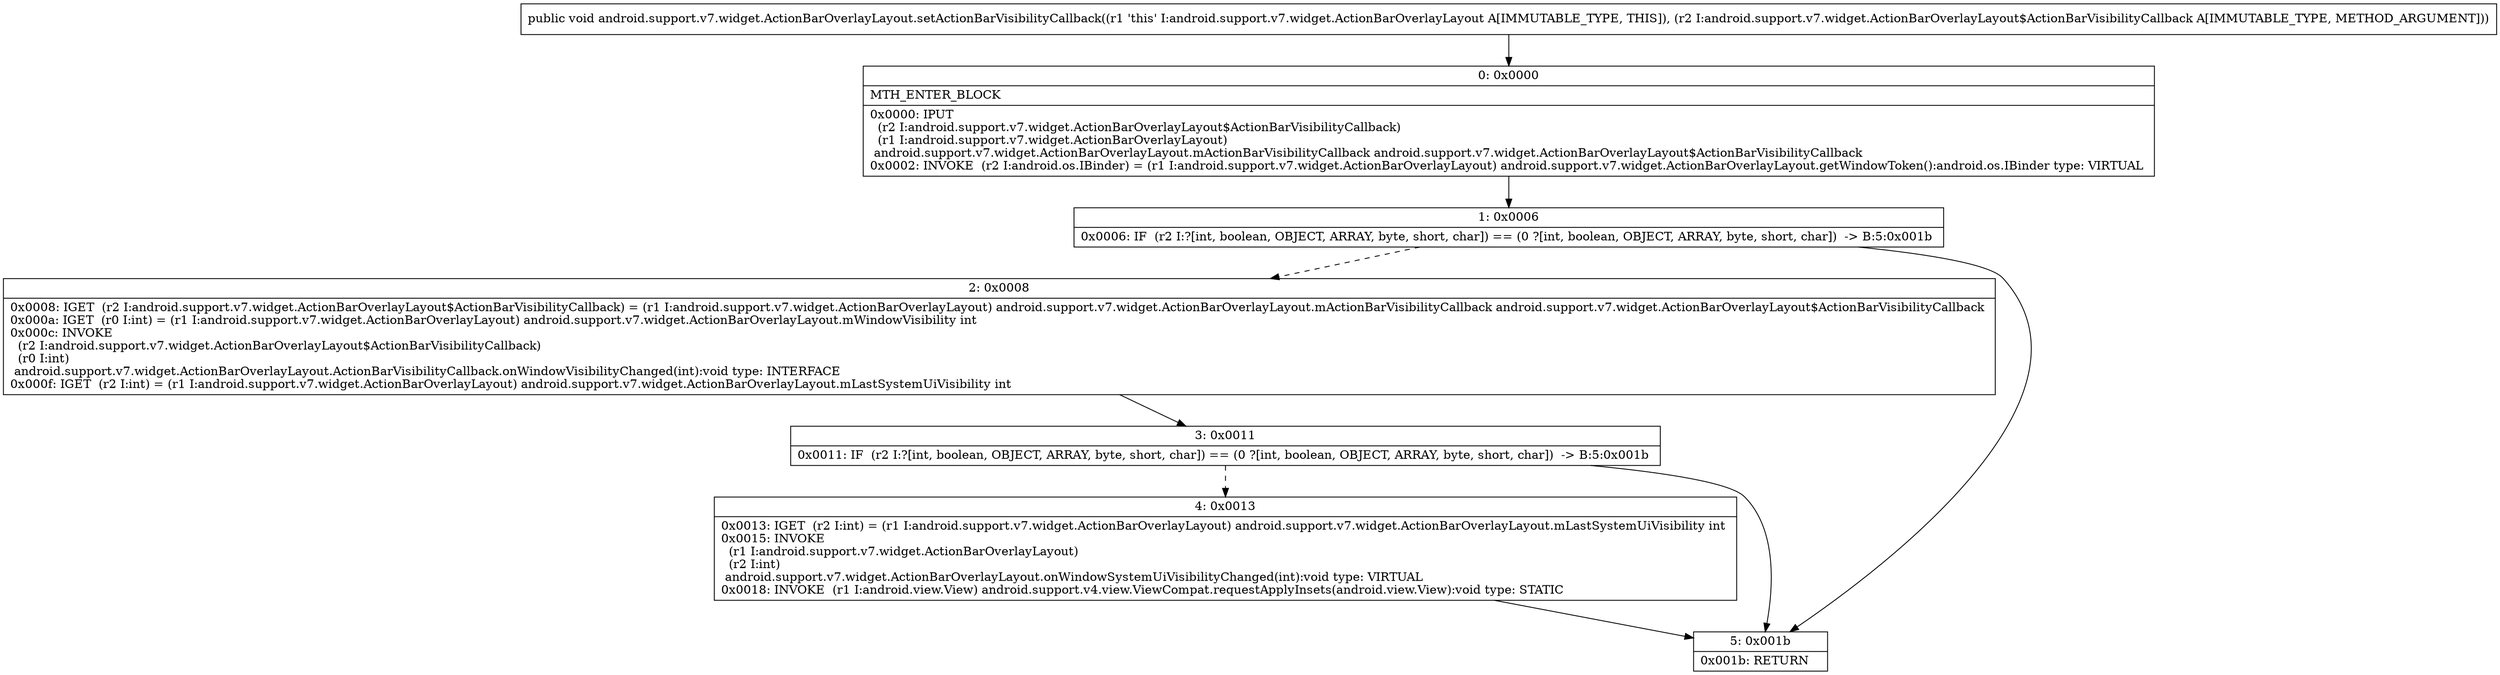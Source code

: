 digraph "CFG forandroid.support.v7.widget.ActionBarOverlayLayout.setActionBarVisibilityCallback(Landroid\/support\/v7\/widget\/ActionBarOverlayLayout$ActionBarVisibilityCallback;)V" {
Node_0 [shape=record,label="{0\:\ 0x0000|MTH_ENTER_BLOCK\l|0x0000: IPUT  \l  (r2 I:android.support.v7.widget.ActionBarOverlayLayout$ActionBarVisibilityCallback)\l  (r1 I:android.support.v7.widget.ActionBarOverlayLayout)\l android.support.v7.widget.ActionBarOverlayLayout.mActionBarVisibilityCallback android.support.v7.widget.ActionBarOverlayLayout$ActionBarVisibilityCallback \l0x0002: INVOKE  (r2 I:android.os.IBinder) = (r1 I:android.support.v7.widget.ActionBarOverlayLayout) android.support.v7.widget.ActionBarOverlayLayout.getWindowToken():android.os.IBinder type: VIRTUAL \l}"];
Node_1 [shape=record,label="{1\:\ 0x0006|0x0006: IF  (r2 I:?[int, boolean, OBJECT, ARRAY, byte, short, char]) == (0 ?[int, boolean, OBJECT, ARRAY, byte, short, char])  \-\> B:5:0x001b \l}"];
Node_2 [shape=record,label="{2\:\ 0x0008|0x0008: IGET  (r2 I:android.support.v7.widget.ActionBarOverlayLayout$ActionBarVisibilityCallback) = (r1 I:android.support.v7.widget.ActionBarOverlayLayout) android.support.v7.widget.ActionBarOverlayLayout.mActionBarVisibilityCallback android.support.v7.widget.ActionBarOverlayLayout$ActionBarVisibilityCallback \l0x000a: IGET  (r0 I:int) = (r1 I:android.support.v7.widget.ActionBarOverlayLayout) android.support.v7.widget.ActionBarOverlayLayout.mWindowVisibility int \l0x000c: INVOKE  \l  (r2 I:android.support.v7.widget.ActionBarOverlayLayout$ActionBarVisibilityCallback)\l  (r0 I:int)\l android.support.v7.widget.ActionBarOverlayLayout.ActionBarVisibilityCallback.onWindowVisibilityChanged(int):void type: INTERFACE \l0x000f: IGET  (r2 I:int) = (r1 I:android.support.v7.widget.ActionBarOverlayLayout) android.support.v7.widget.ActionBarOverlayLayout.mLastSystemUiVisibility int \l}"];
Node_3 [shape=record,label="{3\:\ 0x0011|0x0011: IF  (r2 I:?[int, boolean, OBJECT, ARRAY, byte, short, char]) == (0 ?[int, boolean, OBJECT, ARRAY, byte, short, char])  \-\> B:5:0x001b \l}"];
Node_4 [shape=record,label="{4\:\ 0x0013|0x0013: IGET  (r2 I:int) = (r1 I:android.support.v7.widget.ActionBarOverlayLayout) android.support.v7.widget.ActionBarOverlayLayout.mLastSystemUiVisibility int \l0x0015: INVOKE  \l  (r1 I:android.support.v7.widget.ActionBarOverlayLayout)\l  (r2 I:int)\l android.support.v7.widget.ActionBarOverlayLayout.onWindowSystemUiVisibilityChanged(int):void type: VIRTUAL \l0x0018: INVOKE  (r1 I:android.view.View) android.support.v4.view.ViewCompat.requestApplyInsets(android.view.View):void type: STATIC \l}"];
Node_5 [shape=record,label="{5\:\ 0x001b|0x001b: RETURN   \l}"];
MethodNode[shape=record,label="{public void android.support.v7.widget.ActionBarOverlayLayout.setActionBarVisibilityCallback((r1 'this' I:android.support.v7.widget.ActionBarOverlayLayout A[IMMUTABLE_TYPE, THIS]), (r2 I:android.support.v7.widget.ActionBarOverlayLayout$ActionBarVisibilityCallback A[IMMUTABLE_TYPE, METHOD_ARGUMENT])) }"];
MethodNode -> Node_0;
Node_0 -> Node_1;
Node_1 -> Node_2[style=dashed];
Node_1 -> Node_5;
Node_2 -> Node_3;
Node_3 -> Node_4[style=dashed];
Node_3 -> Node_5;
Node_4 -> Node_5;
}

